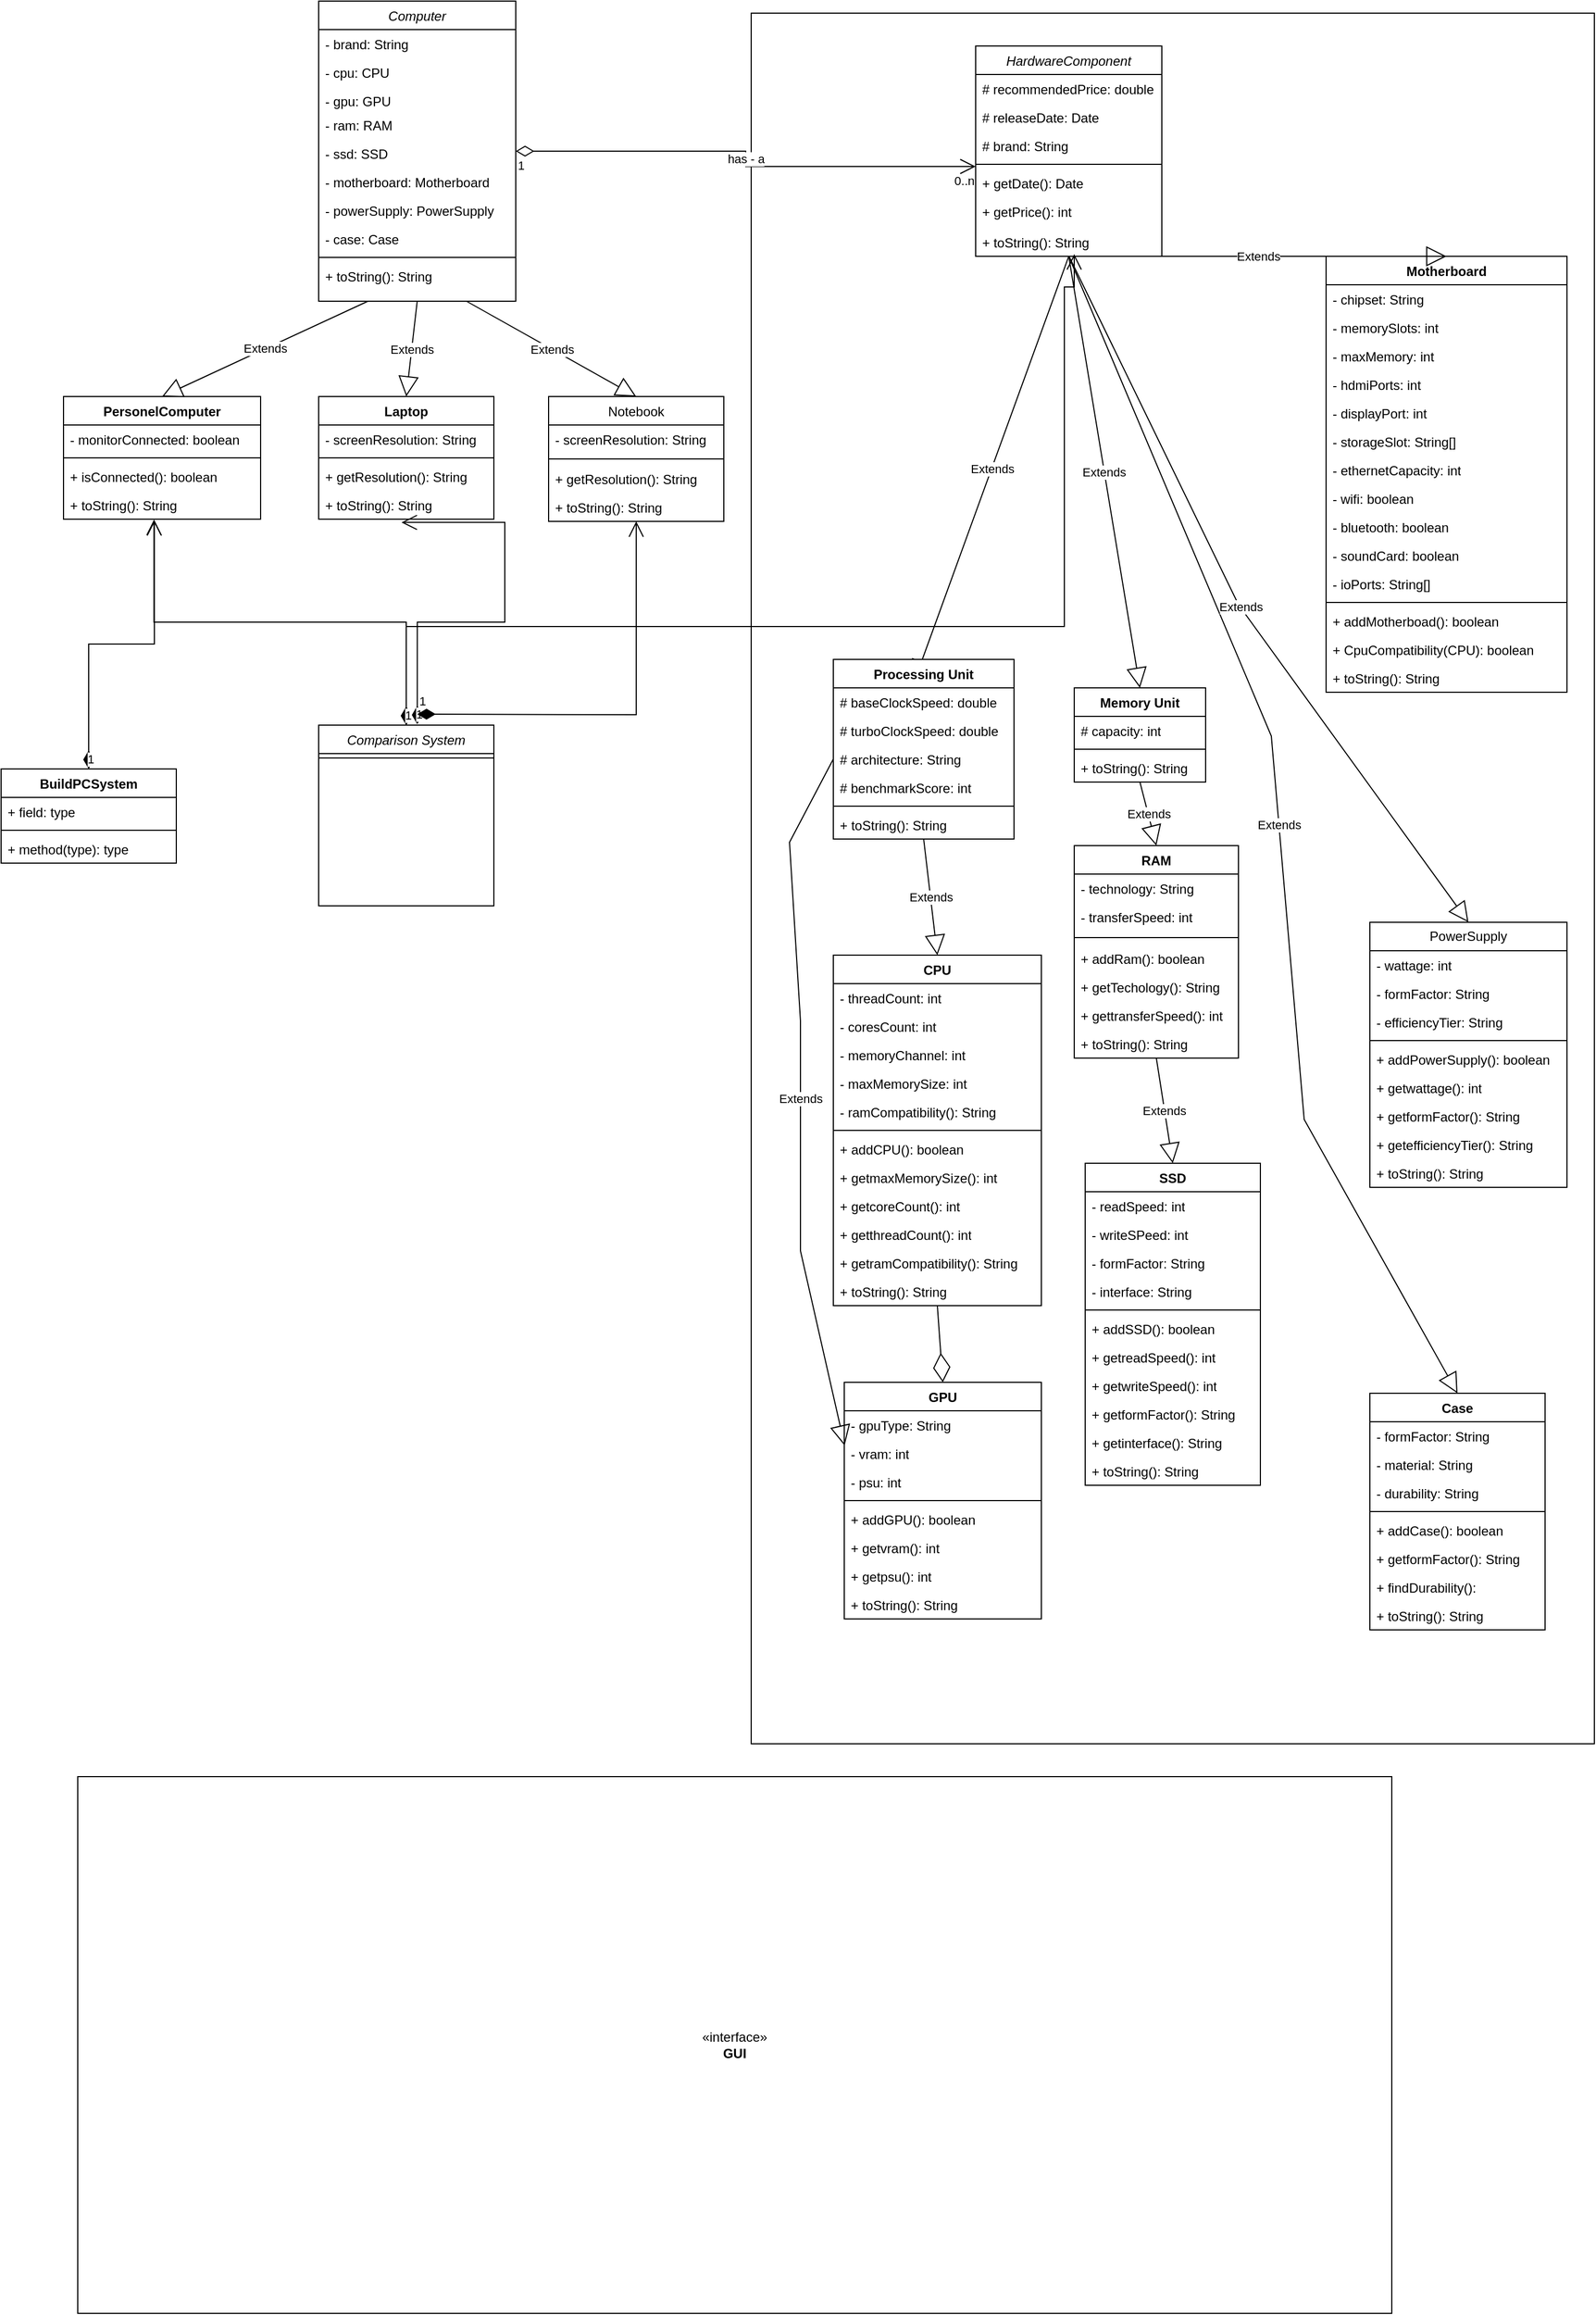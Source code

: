 <mxfile version="24.8.6">
  <diagram id="C5RBs43oDa-KdzZeNtuy" name="Page-1">
    <mxGraphModel dx="1978" dy="1810" grid="1" gridSize="10" guides="1" tooltips="1" connect="1" arrows="1" fold="1" page="1" pageScale="1" pageWidth="827" pageHeight="1169" math="0" shadow="0">
      <root>
        <mxCell id="WIyWlLk6GJQsqaUBKTNV-0" />
        <mxCell id="WIyWlLk6GJQsqaUBKTNV-1" parent="WIyWlLk6GJQsqaUBKTNV-0" />
        <mxCell id="NA9xfjSuVEiq97aC1Lvi-34" value="" style="rounded=0;whiteSpace=wrap;html=1;" parent="WIyWlLk6GJQsqaUBKTNV-1" vertex="1">
          <mxGeometry x="215" y="-310" width="770" height="1580" as="geometry" />
        </mxCell>
        <mxCell id="zkfFHV4jXpPFQw0GAbJ--0" value="Computer" style="swimlane;fontStyle=2;align=center;verticalAlign=top;childLayout=stackLayout;horizontal=1;startSize=26;horizontalStack=0;resizeParent=1;resizeLast=0;collapsible=1;marginBottom=0;rounded=0;shadow=0;strokeWidth=1;" parent="WIyWlLk6GJQsqaUBKTNV-1" vertex="1">
          <mxGeometry x="-180" y="-321" width="180" height="274" as="geometry">
            <mxRectangle x="230" y="140" width="160" height="26" as="alternateBounds" />
          </mxGeometry>
        </mxCell>
        <mxCell id="tz3rY701NaHjcxYcccZJ-26" value="- brand: String" style="text;strokeColor=none;fillColor=none;align=left;verticalAlign=top;spacingLeft=4;spacingRight=4;overflow=hidden;rotatable=0;points=[[0,0.5],[1,0.5]];portConstraint=eastwest;whiteSpace=wrap;html=1;" parent="zkfFHV4jXpPFQw0GAbJ--0" vertex="1">
          <mxGeometry y="26" width="180" height="26" as="geometry" />
        </mxCell>
        <mxCell id="CgHva4AKBFqi0CPuSw3m-4" value="- cpu: CPU&lt;div&gt;&amp;nbsp;&lt;/div&gt;" style="text;strokeColor=none;fillColor=none;align=left;verticalAlign=top;spacingLeft=4;spacingRight=4;overflow=hidden;rotatable=0;points=[[0,0.5],[1,0.5]];portConstraint=eastwest;whiteSpace=wrap;html=1;" parent="zkfFHV4jXpPFQw0GAbJ--0" vertex="1">
          <mxGeometry y="52" width="180" height="26" as="geometry" />
        </mxCell>
        <mxCell id="CgHva4AKBFqi0CPuSw3m-10" value="- gpu: GPU" style="text;strokeColor=none;fillColor=none;align=left;verticalAlign=top;spacingLeft=4;spacingRight=4;overflow=hidden;rotatable=0;points=[[0,0.5],[1,0.5]];portConstraint=eastwest;whiteSpace=wrap;html=1;" parent="zkfFHV4jXpPFQw0GAbJ--0" vertex="1">
          <mxGeometry y="78" width="180" height="22" as="geometry" />
        </mxCell>
        <mxCell id="CgHva4AKBFqi0CPuSw3m-11" value="- ram: RAM" style="text;strokeColor=none;fillColor=none;align=left;verticalAlign=top;spacingLeft=4;spacingRight=4;overflow=hidden;rotatable=0;points=[[0,0.5],[1,0.5]];portConstraint=eastwest;whiteSpace=wrap;html=1;" parent="zkfFHV4jXpPFQw0GAbJ--0" vertex="1">
          <mxGeometry y="100" width="180" height="26" as="geometry" />
        </mxCell>
        <mxCell id="CgHva4AKBFqi0CPuSw3m-12" value="- ssd: SSD" style="text;strokeColor=none;fillColor=none;align=left;verticalAlign=top;spacingLeft=4;spacingRight=4;overflow=hidden;rotatable=0;points=[[0,0.5],[1,0.5]];portConstraint=eastwest;whiteSpace=wrap;html=1;" parent="zkfFHV4jXpPFQw0GAbJ--0" vertex="1">
          <mxGeometry y="126" width="180" height="26" as="geometry" />
        </mxCell>
        <mxCell id="CgHva4AKBFqi0CPuSw3m-13" value="- motherboard: Motherboard" style="text;strokeColor=none;fillColor=none;align=left;verticalAlign=top;spacingLeft=4;spacingRight=4;overflow=hidden;rotatable=0;points=[[0,0.5],[1,0.5]];portConstraint=eastwest;whiteSpace=wrap;html=1;" parent="zkfFHV4jXpPFQw0GAbJ--0" vertex="1">
          <mxGeometry y="152" width="180" height="26" as="geometry" />
        </mxCell>
        <mxCell id="CgHva4AKBFqi0CPuSw3m-15" value="- powerSupply: PowerSupply" style="text;strokeColor=none;fillColor=none;align=left;verticalAlign=top;spacingLeft=4;spacingRight=4;overflow=hidden;rotatable=0;points=[[0,0.5],[1,0.5]];portConstraint=eastwest;whiteSpace=wrap;html=1;" parent="zkfFHV4jXpPFQw0GAbJ--0" vertex="1">
          <mxGeometry y="178" width="180" height="26" as="geometry" />
        </mxCell>
        <mxCell id="CgHva4AKBFqi0CPuSw3m-16" value="- case: Case" style="text;strokeColor=none;fillColor=none;align=left;verticalAlign=top;spacingLeft=4;spacingRight=4;overflow=hidden;rotatable=0;points=[[0,0.5],[1,0.5]];portConstraint=eastwest;whiteSpace=wrap;html=1;" parent="zkfFHV4jXpPFQw0GAbJ--0" vertex="1">
          <mxGeometry y="204" width="180" height="26" as="geometry" />
        </mxCell>
        <mxCell id="zkfFHV4jXpPFQw0GAbJ--4" value="" style="line;html=1;strokeWidth=1;align=left;verticalAlign=middle;spacingTop=-1;spacingLeft=3;spacingRight=3;rotatable=0;labelPosition=right;points=[];portConstraint=eastwest;" parent="zkfFHV4jXpPFQw0GAbJ--0" vertex="1">
          <mxGeometry y="230" width="180" height="8" as="geometry" />
        </mxCell>
        <mxCell id="CgHva4AKBFqi0CPuSw3m-17" value="+ toString(): String" style="text;strokeColor=none;fillColor=none;align=left;verticalAlign=top;spacingLeft=4;spacingRight=4;overflow=hidden;rotatable=0;points=[[0,0.5],[1,0.5]];portConstraint=eastwest;whiteSpace=wrap;html=1;" parent="zkfFHV4jXpPFQw0GAbJ--0" vertex="1">
          <mxGeometry y="238" width="180" height="26" as="geometry" />
        </mxCell>
        <mxCell id="NA9xfjSuVEiq97aC1Lvi-2" value="HardwareComponent&#xa;" style="swimlane;fontStyle=2;align=center;verticalAlign=top;childLayout=stackLayout;horizontal=1;startSize=26;horizontalStack=0;resizeParent=1;resizeLast=0;collapsible=1;marginBottom=0;rounded=0;shadow=0;strokeWidth=1;" parent="WIyWlLk6GJQsqaUBKTNV-1" vertex="1">
          <mxGeometry x="420" y="-280" width="170" height="192" as="geometry">
            <mxRectangle x="230" y="140" width="160" height="26" as="alternateBounds" />
          </mxGeometry>
        </mxCell>
        <mxCell id="tz3rY701NaHjcxYcccZJ-27" value="# recommendedPrice: double" style="text;strokeColor=none;fillColor=none;align=left;verticalAlign=top;spacingLeft=4;spacingRight=4;overflow=hidden;rotatable=0;points=[[0,0.5],[1,0.5]];portConstraint=eastwest;whiteSpace=wrap;html=1;" parent="NA9xfjSuVEiq97aC1Lvi-2" vertex="1">
          <mxGeometry y="26" width="170" height="26" as="geometry" />
        </mxCell>
        <mxCell id="tz3rY701NaHjcxYcccZJ-49" value="# releaseDate: Date" style="text;strokeColor=none;fillColor=none;align=left;verticalAlign=top;spacingLeft=4;spacingRight=4;overflow=hidden;rotatable=0;points=[[0,0.5],[1,0.5]];portConstraint=eastwest;whiteSpace=wrap;html=1;" parent="NA9xfjSuVEiq97aC1Lvi-2" vertex="1">
          <mxGeometry y="52" width="170" height="26" as="geometry" />
        </mxCell>
        <mxCell id="tz3rY701NaHjcxYcccZJ-65" value="# brand: String" style="text;strokeColor=none;fillColor=none;align=left;verticalAlign=top;spacingLeft=4;spacingRight=4;overflow=hidden;rotatable=0;points=[[0,0.5],[1,0.5]];portConstraint=eastwest;whiteSpace=wrap;html=1;" parent="NA9xfjSuVEiq97aC1Lvi-2" vertex="1">
          <mxGeometry y="78" width="170" height="26" as="geometry" />
        </mxCell>
        <mxCell id="NA9xfjSuVEiq97aC1Lvi-3" value="" style="line;html=1;strokeWidth=1;align=left;verticalAlign=middle;spacingTop=-1;spacingLeft=3;spacingRight=3;rotatable=0;labelPosition=right;points=[];portConstraint=eastwest;" parent="NA9xfjSuVEiq97aC1Lvi-2" vertex="1">
          <mxGeometry y="104" width="170" height="8" as="geometry" />
        </mxCell>
        <mxCell id="tz3rY701NaHjcxYcccZJ-28" value="+ getDate(): Date&lt;div&gt;&lt;br&gt;&lt;/div&gt;" style="text;strokeColor=none;fillColor=none;align=left;verticalAlign=top;spacingLeft=4;spacingRight=4;overflow=hidden;rotatable=0;points=[[0,0.5],[1,0.5]];portConstraint=eastwest;whiteSpace=wrap;html=1;" parent="NA9xfjSuVEiq97aC1Lvi-2" vertex="1">
          <mxGeometry y="112" width="170" height="26" as="geometry" />
        </mxCell>
        <mxCell id="tz3rY701NaHjcxYcccZJ-51" value="+ getPrice(): int" style="text;strokeColor=none;fillColor=none;align=left;verticalAlign=top;spacingLeft=4;spacingRight=4;overflow=hidden;rotatable=0;points=[[0,0.5],[1,0.5]];portConstraint=eastwest;whiteSpace=wrap;html=1;" parent="NA9xfjSuVEiq97aC1Lvi-2" vertex="1">
          <mxGeometry y="138" width="170" height="28" as="geometry" />
        </mxCell>
        <mxCell id="tz3rY701NaHjcxYcccZJ-52" value="+ toString(): String" style="text;strokeColor=none;fillColor=none;align=left;verticalAlign=top;spacingLeft=4;spacingRight=4;overflow=hidden;rotatable=0;points=[[0,0.5],[1,0.5]];portConstraint=eastwest;whiteSpace=wrap;html=1;" parent="NA9xfjSuVEiq97aC1Lvi-2" vertex="1">
          <mxGeometry y="166" width="170" height="26" as="geometry" />
        </mxCell>
        <mxCell id="NA9xfjSuVEiq97aC1Lvi-5" value="CPU" style="swimlane;fontStyle=1;align=center;verticalAlign=top;childLayout=stackLayout;horizontal=1;startSize=26;horizontalStack=0;resizeParent=1;resizeParentMax=0;resizeLast=0;collapsible=1;marginBottom=0;whiteSpace=wrap;html=1;" parent="WIyWlLk6GJQsqaUBKTNV-1" vertex="1">
          <mxGeometry x="290" y="550" width="190" height="320" as="geometry" />
        </mxCell>
        <mxCell id="tz3rY701NaHjcxYcccZJ-66" value="- threadCount: int" style="text;strokeColor=none;fillColor=none;align=left;verticalAlign=top;spacingLeft=4;spacingRight=4;overflow=hidden;rotatable=0;points=[[0,0.5],[1,0.5]];portConstraint=eastwest;whiteSpace=wrap;html=1;" parent="NA9xfjSuVEiq97aC1Lvi-5" vertex="1">
          <mxGeometry y="26" width="190" height="26" as="geometry" />
        </mxCell>
        <mxCell id="tz3rY701NaHjcxYcccZJ-63" value="- coresCount: int" style="text;strokeColor=none;fillColor=none;align=left;verticalAlign=top;spacingLeft=4;spacingRight=4;overflow=hidden;rotatable=0;points=[[0,0.5],[1,0.5]];portConstraint=eastwest;whiteSpace=wrap;html=1;" parent="NA9xfjSuVEiq97aC1Lvi-5" vertex="1">
          <mxGeometry y="52" width="190" height="26" as="geometry" />
        </mxCell>
        <mxCell id="tz3rY701NaHjcxYcccZJ-67" value="- memoryChannel: int" style="text;strokeColor=none;fillColor=none;align=left;verticalAlign=top;spacingLeft=4;spacingRight=4;overflow=hidden;rotatable=0;points=[[0,0.5],[1,0.5]];portConstraint=eastwest;whiteSpace=wrap;html=1;" parent="NA9xfjSuVEiq97aC1Lvi-5" vertex="1">
          <mxGeometry y="78" width="190" height="26" as="geometry" />
        </mxCell>
        <mxCell id="tz3rY701NaHjcxYcccZJ-68" value="- maxMemorySize: int" style="text;strokeColor=none;fillColor=none;align=left;verticalAlign=top;spacingLeft=4;spacingRight=4;overflow=hidden;rotatable=0;points=[[0,0.5],[1,0.5]];portConstraint=eastwest;whiteSpace=wrap;html=1;" parent="NA9xfjSuVEiq97aC1Lvi-5" vertex="1">
          <mxGeometry y="104" width="190" height="26" as="geometry" />
        </mxCell>
        <mxCell id="tz3rY701NaHjcxYcccZJ-78" value="- ramCompatibility(): String" style="text;strokeColor=none;fillColor=none;align=left;verticalAlign=top;spacingLeft=4;spacingRight=4;overflow=hidden;rotatable=0;points=[[0,0.5],[1,0.5]];portConstraint=eastwest;whiteSpace=wrap;html=1;" parent="NA9xfjSuVEiq97aC1Lvi-5" vertex="1">
          <mxGeometry y="130" width="190" height="26" as="geometry" />
        </mxCell>
        <mxCell id="tz3rY701NaHjcxYcccZJ-64" value="" style="line;strokeWidth=1;fillColor=none;align=left;verticalAlign=middle;spacingTop=-1;spacingLeft=3;spacingRight=3;rotatable=0;labelPosition=right;points=[];portConstraint=eastwest;strokeColor=inherit;" parent="NA9xfjSuVEiq97aC1Lvi-5" vertex="1">
          <mxGeometry y="156" width="190" height="8" as="geometry" />
        </mxCell>
        <mxCell id="tz3rY701NaHjcxYcccZJ-45" value="+ addCPU(): boolean" style="text;strokeColor=none;fillColor=none;align=left;verticalAlign=top;spacingLeft=4;spacingRight=4;overflow=hidden;rotatable=0;points=[[0,0.5],[1,0.5]];portConstraint=eastwest;whiteSpace=wrap;html=1;" parent="NA9xfjSuVEiq97aC1Lvi-5" vertex="1">
          <mxGeometry y="164" width="190" height="26" as="geometry" />
        </mxCell>
        <mxCell id="tz3rY701NaHjcxYcccZJ-69" value="+ getmaxMemorySize(): int" style="text;strokeColor=none;fillColor=none;align=left;verticalAlign=top;spacingLeft=4;spacingRight=4;overflow=hidden;rotatable=0;points=[[0,0.5],[1,0.5]];portConstraint=eastwest;whiteSpace=wrap;html=1;" parent="NA9xfjSuVEiq97aC1Lvi-5" vertex="1">
          <mxGeometry y="190" width="190" height="26" as="geometry" />
        </mxCell>
        <mxCell id="tz3rY701NaHjcxYcccZJ-70" value="+ getcoreCount(): int" style="text;strokeColor=none;fillColor=none;align=left;verticalAlign=top;spacingLeft=4;spacingRight=4;overflow=hidden;rotatable=0;points=[[0,0.5],[1,0.5]];portConstraint=eastwest;whiteSpace=wrap;html=1;" parent="NA9xfjSuVEiq97aC1Lvi-5" vertex="1">
          <mxGeometry y="216" width="190" height="26" as="geometry" />
        </mxCell>
        <mxCell id="tz3rY701NaHjcxYcccZJ-71" value="+ getthreadCount(): int" style="text;strokeColor=none;fillColor=none;align=left;verticalAlign=top;spacingLeft=4;spacingRight=4;overflow=hidden;rotatable=0;points=[[0,0.5],[1,0.5]];portConstraint=eastwest;whiteSpace=wrap;html=1;" parent="NA9xfjSuVEiq97aC1Lvi-5" vertex="1">
          <mxGeometry y="242" width="190" height="26" as="geometry" />
        </mxCell>
        <mxCell id="tz3rY701NaHjcxYcccZJ-79" value="+ getramCompatibility(): String" style="text;strokeColor=none;fillColor=none;align=left;verticalAlign=top;spacingLeft=4;spacingRight=4;overflow=hidden;rotatable=0;points=[[0,0.5],[1,0.5]];portConstraint=eastwest;whiteSpace=wrap;html=1;" parent="NA9xfjSuVEiq97aC1Lvi-5" vertex="1">
          <mxGeometry y="268" width="190" height="26" as="geometry" />
        </mxCell>
        <mxCell id="tz3rY701NaHjcxYcccZJ-72" value="+ toString(): String" style="text;strokeColor=none;fillColor=none;align=left;verticalAlign=top;spacingLeft=4;spacingRight=4;overflow=hidden;rotatable=0;points=[[0,0.5],[1,0.5]];portConstraint=eastwest;whiteSpace=wrap;html=1;" parent="NA9xfjSuVEiq97aC1Lvi-5" vertex="1">
          <mxGeometry y="294" width="190" height="26" as="geometry" />
        </mxCell>
        <mxCell id="NA9xfjSuVEiq97aC1Lvi-9" value="GPU" style="swimlane;fontStyle=1;align=center;verticalAlign=top;childLayout=stackLayout;horizontal=1;startSize=26;horizontalStack=0;resizeParent=1;resizeParentMax=0;resizeLast=0;collapsible=1;marginBottom=0;whiteSpace=wrap;html=1;" parent="WIyWlLk6GJQsqaUBKTNV-1" vertex="1">
          <mxGeometry x="300" y="940" width="180" height="216" as="geometry" />
        </mxCell>
        <mxCell id="tz3rY701NaHjcxYcccZJ-44" value="- gpuType: String" style="text;strokeColor=none;fillColor=none;align=left;verticalAlign=top;spacingLeft=4;spacingRight=4;overflow=hidden;rotatable=0;points=[[0,0.5],[1,0.5]];portConstraint=eastwest;whiteSpace=wrap;html=1;" parent="NA9xfjSuVEiq97aC1Lvi-9" vertex="1">
          <mxGeometry y="26" width="180" height="26" as="geometry" />
        </mxCell>
        <mxCell id="tz3rY701NaHjcxYcccZJ-73" value="- vram: int" style="text;strokeColor=none;fillColor=none;align=left;verticalAlign=top;spacingLeft=4;spacingRight=4;overflow=hidden;rotatable=0;points=[[0,0.5],[1,0.5]];portConstraint=eastwest;whiteSpace=wrap;html=1;" parent="NA9xfjSuVEiq97aC1Lvi-9" vertex="1">
          <mxGeometry y="52" width="180" height="26" as="geometry" />
        </mxCell>
        <mxCell id="tz3rY701NaHjcxYcccZJ-74" value="- psu: int" style="text;strokeColor=none;fillColor=none;align=left;verticalAlign=top;spacingLeft=4;spacingRight=4;overflow=hidden;rotatable=0;points=[[0,0.5],[1,0.5]];portConstraint=eastwest;whiteSpace=wrap;html=1;" parent="NA9xfjSuVEiq97aC1Lvi-9" vertex="1">
          <mxGeometry y="78" width="180" height="26" as="geometry" />
        </mxCell>
        <mxCell id="tz3rY701NaHjcxYcccZJ-62" value="" style="line;strokeWidth=1;fillColor=none;align=left;verticalAlign=middle;spacingTop=-1;spacingLeft=3;spacingRight=3;rotatable=0;labelPosition=right;points=[];portConstraint=eastwest;strokeColor=inherit;" parent="NA9xfjSuVEiq97aC1Lvi-9" vertex="1">
          <mxGeometry y="104" width="180" height="8" as="geometry" />
        </mxCell>
        <mxCell id="tz3rY701NaHjcxYcccZJ-61" value="+ addGPU(): boolean" style="text;strokeColor=none;fillColor=none;align=left;verticalAlign=top;spacingLeft=4;spacingRight=4;overflow=hidden;rotatable=0;points=[[0,0.5],[1,0.5]];portConstraint=eastwest;whiteSpace=wrap;html=1;" parent="NA9xfjSuVEiq97aC1Lvi-9" vertex="1">
          <mxGeometry y="112" width="180" height="26" as="geometry" />
        </mxCell>
        <mxCell id="tz3rY701NaHjcxYcccZJ-75" value="+ getvram(): int" style="text;strokeColor=none;fillColor=none;align=left;verticalAlign=top;spacingLeft=4;spacingRight=4;overflow=hidden;rotatable=0;points=[[0,0.5],[1,0.5]];portConstraint=eastwest;whiteSpace=wrap;html=1;" parent="NA9xfjSuVEiq97aC1Lvi-9" vertex="1">
          <mxGeometry y="138" width="180" height="26" as="geometry" />
        </mxCell>
        <mxCell id="tz3rY701NaHjcxYcccZJ-76" value="+ getpsu(): int" style="text;strokeColor=none;fillColor=none;align=left;verticalAlign=top;spacingLeft=4;spacingRight=4;overflow=hidden;rotatable=0;points=[[0,0.5],[1,0.5]];portConstraint=eastwest;whiteSpace=wrap;html=1;" parent="NA9xfjSuVEiq97aC1Lvi-9" vertex="1">
          <mxGeometry y="164" width="180" height="26" as="geometry" />
        </mxCell>
        <mxCell id="tz3rY701NaHjcxYcccZJ-77" value="+ toString(): String" style="text;strokeColor=none;fillColor=none;align=left;verticalAlign=top;spacingLeft=4;spacingRight=4;overflow=hidden;rotatable=0;points=[[0,0.5],[1,0.5]];portConstraint=eastwest;whiteSpace=wrap;html=1;" parent="NA9xfjSuVEiq97aC1Lvi-9" vertex="1">
          <mxGeometry y="190" width="180" height="26" as="geometry" />
        </mxCell>
        <mxCell id="NA9xfjSuVEiq97aC1Lvi-10" value="RAM" style="swimlane;fontStyle=1;align=center;verticalAlign=top;childLayout=stackLayout;horizontal=1;startSize=26;horizontalStack=0;resizeParent=1;resizeParentMax=0;resizeLast=0;collapsible=1;marginBottom=0;whiteSpace=wrap;html=1;" parent="WIyWlLk6GJQsqaUBKTNV-1" vertex="1">
          <mxGeometry x="510" y="450" width="150" height="194" as="geometry" />
        </mxCell>
        <mxCell id="tz3rY701NaHjcxYcccZJ-93" value="- technology: String" style="text;strokeColor=none;fillColor=none;align=left;verticalAlign=top;spacingLeft=4;spacingRight=4;overflow=hidden;rotatable=0;points=[[0,0.5],[1,0.5]];portConstraint=eastwest;whiteSpace=wrap;html=1;" parent="NA9xfjSuVEiq97aC1Lvi-10" vertex="1">
          <mxGeometry y="26" width="150" height="26" as="geometry" />
        </mxCell>
        <mxCell id="tz3rY701NaHjcxYcccZJ-96" value="- transferSpeed: int" style="text;strokeColor=none;fillColor=none;align=left;verticalAlign=top;spacingLeft=4;spacingRight=4;overflow=hidden;rotatable=0;points=[[0,0.5],[1,0.5]];portConstraint=eastwest;whiteSpace=wrap;html=1;" parent="NA9xfjSuVEiq97aC1Lvi-10" vertex="1">
          <mxGeometry y="52" width="150" height="26" as="geometry" />
        </mxCell>
        <mxCell id="tz3rY701NaHjcxYcccZJ-94" value="" style="line;strokeWidth=1;fillColor=none;align=left;verticalAlign=middle;spacingTop=-1;spacingLeft=3;spacingRight=3;rotatable=0;labelPosition=right;points=[];portConstraint=eastwest;strokeColor=inherit;" parent="NA9xfjSuVEiq97aC1Lvi-10" vertex="1">
          <mxGeometry y="78" width="150" height="12" as="geometry" />
        </mxCell>
        <mxCell id="tz3rY701NaHjcxYcccZJ-95" value="+ addRam(): boolean" style="text;strokeColor=none;fillColor=none;align=left;verticalAlign=top;spacingLeft=4;spacingRight=4;overflow=hidden;rotatable=0;points=[[0,0.5],[1,0.5]];portConstraint=eastwest;whiteSpace=wrap;html=1;" parent="NA9xfjSuVEiq97aC1Lvi-10" vertex="1">
          <mxGeometry y="90" width="150" height="26" as="geometry" />
        </mxCell>
        <mxCell id="tz3rY701NaHjcxYcccZJ-97" value="+ getTechology(): String" style="text;strokeColor=none;fillColor=none;align=left;verticalAlign=top;spacingLeft=4;spacingRight=4;overflow=hidden;rotatable=0;points=[[0,0.5],[1,0.5]];portConstraint=eastwest;whiteSpace=wrap;html=1;" parent="NA9xfjSuVEiq97aC1Lvi-10" vertex="1">
          <mxGeometry y="116" width="150" height="26" as="geometry" />
        </mxCell>
        <mxCell id="tz3rY701NaHjcxYcccZJ-98" value="+ gettransferSpeed(): int" style="text;strokeColor=none;fillColor=none;align=left;verticalAlign=top;spacingLeft=4;spacingRight=4;overflow=hidden;rotatable=0;points=[[0,0.5],[1,0.5]];portConstraint=eastwest;whiteSpace=wrap;html=1;" parent="NA9xfjSuVEiq97aC1Lvi-10" vertex="1">
          <mxGeometry y="142" width="150" height="26" as="geometry" />
        </mxCell>
        <mxCell id="tz3rY701NaHjcxYcccZJ-99" value="+ toString(): String" style="text;strokeColor=none;fillColor=none;align=left;verticalAlign=top;spacingLeft=4;spacingRight=4;overflow=hidden;rotatable=0;points=[[0,0.5],[1,0.5]];portConstraint=eastwest;whiteSpace=wrap;html=1;" parent="NA9xfjSuVEiq97aC1Lvi-10" vertex="1">
          <mxGeometry y="168" width="150" height="26" as="geometry" />
        </mxCell>
        <mxCell id="NA9xfjSuVEiq97aC1Lvi-11" value="&lt;div&gt;SSD&lt;/div&gt;" style="swimlane;fontStyle=1;align=center;verticalAlign=top;childLayout=stackLayout;horizontal=1;startSize=26;horizontalStack=0;resizeParent=1;resizeParentMax=0;resizeLast=0;collapsible=1;marginBottom=0;whiteSpace=wrap;html=1;" parent="WIyWlLk6GJQsqaUBKTNV-1" vertex="1">
          <mxGeometry x="520" y="740" width="160" height="294" as="geometry" />
        </mxCell>
        <mxCell id="tz3rY701NaHjcxYcccZJ-100" value="- readSpeed: int" style="text;strokeColor=none;fillColor=none;align=left;verticalAlign=top;spacingLeft=4;spacingRight=4;overflow=hidden;rotatable=0;points=[[0,0.5],[1,0.5]];portConstraint=eastwest;whiteSpace=wrap;html=1;" parent="NA9xfjSuVEiq97aC1Lvi-11" vertex="1">
          <mxGeometry y="26" width="160" height="26" as="geometry" />
        </mxCell>
        <mxCell id="tz3rY701NaHjcxYcccZJ-101" value="- writeSPeed: int" style="text;strokeColor=none;fillColor=none;align=left;verticalAlign=top;spacingLeft=4;spacingRight=4;overflow=hidden;rotatable=0;points=[[0,0.5],[1,0.5]];portConstraint=eastwest;whiteSpace=wrap;html=1;" parent="NA9xfjSuVEiq97aC1Lvi-11" vertex="1">
          <mxGeometry y="52" width="160" height="26" as="geometry" />
        </mxCell>
        <mxCell id="tz3rY701NaHjcxYcccZJ-102" value="- formFactor: String" style="text;strokeColor=none;fillColor=none;align=left;verticalAlign=top;spacingLeft=4;spacingRight=4;overflow=hidden;rotatable=0;points=[[0,0.5],[1,0.5]];portConstraint=eastwest;whiteSpace=wrap;html=1;" parent="NA9xfjSuVEiq97aC1Lvi-11" vertex="1">
          <mxGeometry y="78" width="160" height="26" as="geometry" />
        </mxCell>
        <mxCell id="tz3rY701NaHjcxYcccZJ-103" value="- interface: String" style="text;strokeColor=none;fillColor=none;align=left;verticalAlign=top;spacingLeft=4;spacingRight=4;overflow=hidden;rotatable=0;points=[[0,0.5],[1,0.5]];portConstraint=eastwest;whiteSpace=wrap;html=1;" parent="NA9xfjSuVEiq97aC1Lvi-11" vertex="1">
          <mxGeometry y="104" width="160" height="26" as="geometry" />
        </mxCell>
        <mxCell id="tz3rY701NaHjcxYcccZJ-104" value="" style="line;strokeWidth=1;fillColor=none;align=left;verticalAlign=middle;spacingTop=-1;spacingLeft=3;spacingRight=3;rotatable=0;labelPosition=right;points=[];portConstraint=eastwest;strokeColor=inherit;" parent="NA9xfjSuVEiq97aC1Lvi-11" vertex="1">
          <mxGeometry y="130" width="160" height="8" as="geometry" />
        </mxCell>
        <mxCell id="tz3rY701NaHjcxYcccZJ-105" value="+ addSSD(): boolean" style="text;strokeColor=none;fillColor=none;align=left;verticalAlign=top;spacingLeft=4;spacingRight=4;overflow=hidden;rotatable=0;points=[[0,0.5],[1,0.5]];portConstraint=eastwest;whiteSpace=wrap;html=1;" parent="NA9xfjSuVEiq97aC1Lvi-11" vertex="1">
          <mxGeometry y="138" width="160" height="26" as="geometry" />
        </mxCell>
        <mxCell id="tz3rY701NaHjcxYcccZJ-106" value="+ getreadSpeed(): int" style="text;strokeColor=none;fillColor=none;align=left;verticalAlign=top;spacingLeft=4;spacingRight=4;overflow=hidden;rotatable=0;points=[[0,0.5],[1,0.5]];portConstraint=eastwest;whiteSpace=wrap;html=1;" parent="NA9xfjSuVEiq97aC1Lvi-11" vertex="1">
          <mxGeometry y="164" width="160" height="26" as="geometry" />
        </mxCell>
        <mxCell id="tz3rY701NaHjcxYcccZJ-107" value="+ getwriteSpeed(): int" style="text;strokeColor=none;fillColor=none;align=left;verticalAlign=top;spacingLeft=4;spacingRight=4;overflow=hidden;rotatable=0;points=[[0,0.5],[1,0.5]];portConstraint=eastwest;whiteSpace=wrap;html=1;" parent="NA9xfjSuVEiq97aC1Lvi-11" vertex="1">
          <mxGeometry y="190" width="160" height="26" as="geometry" />
        </mxCell>
        <mxCell id="tz3rY701NaHjcxYcccZJ-108" value="+ getformFactor(): String" style="text;strokeColor=none;fillColor=none;align=left;verticalAlign=top;spacingLeft=4;spacingRight=4;overflow=hidden;rotatable=0;points=[[0,0.5],[1,0.5]];portConstraint=eastwest;whiteSpace=wrap;html=1;" parent="NA9xfjSuVEiq97aC1Lvi-11" vertex="1">
          <mxGeometry y="216" width="160" height="26" as="geometry" />
        </mxCell>
        <mxCell id="tz3rY701NaHjcxYcccZJ-109" value="+ getinterface(): String" style="text;strokeColor=none;fillColor=none;align=left;verticalAlign=top;spacingLeft=4;spacingRight=4;overflow=hidden;rotatable=0;points=[[0,0.5],[1,0.5]];portConstraint=eastwest;whiteSpace=wrap;html=1;" parent="NA9xfjSuVEiq97aC1Lvi-11" vertex="1">
          <mxGeometry y="242" width="160" height="26" as="geometry" />
        </mxCell>
        <mxCell id="tz3rY701NaHjcxYcccZJ-110" value="+ toString(): String" style="text;strokeColor=none;fillColor=none;align=left;verticalAlign=top;spacingLeft=4;spacingRight=4;overflow=hidden;rotatable=0;points=[[0,0.5],[1,0.5]];portConstraint=eastwest;whiteSpace=wrap;html=1;" parent="NA9xfjSuVEiq97aC1Lvi-11" vertex="1">
          <mxGeometry y="268" width="160" height="26" as="geometry" />
        </mxCell>
        <mxCell id="NA9xfjSuVEiq97aC1Lvi-15" value="Memory Unit" style="swimlane;fontStyle=1;align=center;verticalAlign=top;childLayout=stackLayout;horizontal=1;startSize=26;horizontalStack=0;resizeParent=1;resizeParentMax=0;resizeLast=0;collapsible=1;marginBottom=0;whiteSpace=wrap;html=1;" parent="WIyWlLk6GJQsqaUBKTNV-1" vertex="1">
          <mxGeometry x="510" y="306" width="120" height="86" as="geometry" />
        </mxCell>
        <mxCell id="tz3rY701NaHjcxYcccZJ-80" value="# capacity: int" style="text;strokeColor=none;fillColor=none;align=left;verticalAlign=top;spacingLeft=4;spacingRight=4;overflow=hidden;rotatable=0;points=[[0,0.5],[1,0.5]];portConstraint=eastwest;whiteSpace=wrap;html=1;" parent="NA9xfjSuVEiq97aC1Lvi-15" vertex="1">
          <mxGeometry y="26" width="120" height="26" as="geometry" />
        </mxCell>
        <mxCell id="tz3rY701NaHjcxYcccZJ-91" value="" style="line;strokeWidth=1;fillColor=none;align=left;verticalAlign=middle;spacingTop=-1;spacingLeft=3;spacingRight=3;rotatable=0;labelPosition=right;points=[];portConstraint=eastwest;strokeColor=inherit;" parent="NA9xfjSuVEiq97aC1Lvi-15" vertex="1">
          <mxGeometry y="52" width="120" height="8" as="geometry" />
        </mxCell>
        <mxCell id="tz3rY701NaHjcxYcccZJ-92" value="+ toString(): String" style="text;strokeColor=none;fillColor=none;align=left;verticalAlign=top;spacingLeft=4;spacingRight=4;overflow=hidden;rotatable=0;points=[[0,0.5],[1,0.5]];portConstraint=eastwest;whiteSpace=wrap;html=1;" parent="NA9xfjSuVEiq97aC1Lvi-15" vertex="1">
          <mxGeometry y="60" width="120" height="26" as="geometry" />
        </mxCell>
        <mxCell id="NA9xfjSuVEiq97aC1Lvi-16" value="Motherboard" style="swimlane;fontStyle=1;align=center;verticalAlign=top;childLayout=stackLayout;horizontal=1;startSize=26;horizontalStack=0;resizeParent=1;resizeParentMax=0;resizeLast=0;collapsible=1;marginBottom=0;whiteSpace=wrap;html=1;" parent="WIyWlLk6GJQsqaUBKTNV-1" vertex="1">
          <mxGeometry x="740" y="-88" width="220" height="398" as="geometry" />
        </mxCell>
        <mxCell id="tz3rY701NaHjcxYcccZJ-122" value="- chipset: String" style="text;strokeColor=none;fillColor=none;align=left;verticalAlign=top;spacingLeft=4;spacingRight=4;overflow=hidden;rotatable=0;points=[[0,0.5],[1,0.5]];portConstraint=eastwest;whiteSpace=wrap;html=1;" parent="NA9xfjSuVEiq97aC1Lvi-16" vertex="1">
          <mxGeometry y="26" width="220" height="26" as="geometry" />
        </mxCell>
        <mxCell id="tz3rY701NaHjcxYcccZJ-123" value="- memorySlots: int" style="text;strokeColor=none;fillColor=none;align=left;verticalAlign=top;spacingLeft=4;spacingRight=4;overflow=hidden;rotatable=0;points=[[0,0.5],[1,0.5]];portConstraint=eastwest;whiteSpace=wrap;html=1;" parent="NA9xfjSuVEiq97aC1Lvi-16" vertex="1">
          <mxGeometry y="52" width="220" height="26" as="geometry" />
        </mxCell>
        <mxCell id="tz3rY701NaHjcxYcccZJ-129" value="- maxMemory: int" style="text;strokeColor=none;fillColor=none;align=left;verticalAlign=top;spacingLeft=4;spacingRight=4;overflow=hidden;rotatable=0;points=[[0,0.5],[1,0.5]];portConstraint=eastwest;whiteSpace=wrap;html=1;" parent="NA9xfjSuVEiq97aC1Lvi-16" vertex="1">
          <mxGeometry y="78" width="220" height="26" as="geometry" />
        </mxCell>
        <mxCell id="tz3rY701NaHjcxYcccZJ-130" value="- hdmiPorts: int" style="text;strokeColor=none;fillColor=none;align=left;verticalAlign=top;spacingLeft=4;spacingRight=4;overflow=hidden;rotatable=0;points=[[0,0.5],[1,0.5]];portConstraint=eastwest;whiteSpace=wrap;html=1;" parent="NA9xfjSuVEiq97aC1Lvi-16" vertex="1">
          <mxGeometry y="104" width="220" height="26" as="geometry" />
        </mxCell>
        <mxCell id="tz3rY701NaHjcxYcccZJ-131" value="- displayPort: int" style="text;strokeColor=none;fillColor=none;align=left;verticalAlign=top;spacingLeft=4;spacingRight=4;overflow=hidden;rotatable=0;points=[[0,0.5],[1,0.5]];portConstraint=eastwest;whiteSpace=wrap;html=1;" parent="NA9xfjSuVEiq97aC1Lvi-16" vertex="1">
          <mxGeometry y="130" width="220" height="26" as="geometry" />
        </mxCell>
        <mxCell id="tz3rY701NaHjcxYcccZJ-132" value="- storageSlot: String[]" style="text;strokeColor=none;fillColor=none;align=left;verticalAlign=top;spacingLeft=4;spacingRight=4;overflow=hidden;rotatable=0;points=[[0,0.5],[1,0.5]];portConstraint=eastwest;whiteSpace=wrap;html=1;" parent="NA9xfjSuVEiq97aC1Lvi-16" vertex="1">
          <mxGeometry y="156" width="220" height="26" as="geometry" />
        </mxCell>
        <mxCell id="tz3rY701NaHjcxYcccZJ-134" value="- ethernetCapacity: int" style="text;strokeColor=none;fillColor=none;align=left;verticalAlign=top;spacingLeft=4;spacingRight=4;overflow=hidden;rotatable=0;points=[[0,0.5],[1,0.5]];portConstraint=eastwest;whiteSpace=wrap;html=1;" parent="NA9xfjSuVEiq97aC1Lvi-16" vertex="1">
          <mxGeometry y="182" width="220" height="26" as="geometry" />
        </mxCell>
        <mxCell id="tz3rY701NaHjcxYcccZJ-133" value="- wifi: boolean" style="text;strokeColor=none;fillColor=none;align=left;verticalAlign=top;spacingLeft=4;spacingRight=4;overflow=hidden;rotatable=0;points=[[0,0.5],[1,0.5]];portConstraint=eastwest;whiteSpace=wrap;html=1;" parent="NA9xfjSuVEiq97aC1Lvi-16" vertex="1">
          <mxGeometry y="208" width="220" height="26" as="geometry" />
        </mxCell>
        <mxCell id="tz3rY701NaHjcxYcccZJ-135" value="- bluetooth: boolean" style="text;strokeColor=none;fillColor=none;align=left;verticalAlign=top;spacingLeft=4;spacingRight=4;overflow=hidden;rotatable=0;points=[[0,0.5],[1,0.5]];portConstraint=eastwest;whiteSpace=wrap;html=1;" parent="NA9xfjSuVEiq97aC1Lvi-16" vertex="1">
          <mxGeometry y="234" width="220" height="26" as="geometry" />
        </mxCell>
        <mxCell id="tz3rY701NaHjcxYcccZJ-140" value="- soundCard: boolean" style="text;strokeColor=none;fillColor=none;align=left;verticalAlign=top;spacingLeft=4;spacingRight=4;overflow=hidden;rotatable=0;points=[[0,0.5],[1,0.5]];portConstraint=eastwest;whiteSpace=wrap;html=1;" parent="NA9xfjSuVEiq97aC1Lvi-16" vertex="1">
          <mxGeometry y="260" width="220" height="26" as="geometry" />
        </mxCell>
        <mxCell id="tz3rY701NaHjcxYcccZJ-136" value="- ioPorts: String[]" style="text;strokeColor=none;fillColor=none;align=left;verticalAlign=top;spacingLeft=4;spacingRight=4;overflow=hidden;rotatable=0;points=[[0,0.5],[1,0.5]];portConstraint=eastwest;whiteSpace=wrap;html=1;" parent="NA9xfjSuVEiq97aC1Lvi-16" vertex="1">
          <mxGeometry y="286" width="220" height="26" as="geometry" />
        </mxCell>
        <mxCell id="tz3rY701NaHjcxYcccZJ-137" value="" style="line;strokeWidth=1;fillColor=none;align=left;verticalAlign=middle;spacingTop=-1;spacingLeft=3;spacingRight=3;rotatable=0;labelPosition=right;points=[];portConstraint=eastwest;strokeColor=inherit;" parent="NA9xfjSuVEiq97aC1Lvi-16" vertex="1">
          <mxGeometry y="312" width="220" height="8" as="geometry" />
        </mxCell>
        <mxCell id="tz3rY701NaHjcxYcccZJ-138" value="+ addMotherboad(): boolean" style="text;strokeColor=none;fillColor=none;align=left;verticalAlign=top;spacingLeft=4;spacingRight=4;overflow=hidden;rotatable=0;points=[[0,0.5],[1,0.5]];portConstraint=eastwest;whiteSpace=wrap;html=1;" parent="NA9xfjSuVEiq97aC1Lvi-16" vertex="1">
          <mxGeometry y="320" width="220" height="26" as="geometry" />
        </mxCell>
        <mxCell id="tz3rY701NaHjcxYcccZJ-139" value="+ CpuCompatibility(CPU): boolean" style="text;strokeColor=none;fillColor=none;align=left;verticalAlign=top;spacingLeft=4;spacingRight=4;overflow=hidden;rotatable=0;points=[[0,0.5],[1,0.5]];portConstraint=eastwest;whiteSpace=wrap;html=1;" parent="NA9xfjSuVEiq97aC1Lvi-16" vertex="1">
          <mxGeometry y="346" width="220" height="26" as="geometry" />
        </mxCell>
        <mxCell id="tz3rY701NaHjcxYcccZJ-141" value="+ toString(): String" style="text;strokeColor=none;fillColor=none;align=left;verticalAlign=top;spacingLeft=4;spacingRight=4;overflow=hidden;rotatable=0;points=[[0,0.5],[1,0.5]];portConstraint=eastwest;whiteSpace=wrap;html=1;" parent="NA9xfjSuVEiq97aC1Lvi-16" vertex="1">
          <mxGeometry y="372" width="220" height="26" as="geometry" />
        </mxCell>
        <mxCell id="NA9xfjSuVEiq97aC1Lvi-19" value="has - a" style="endArrow=open;html=1;endSize=12;startArrow=diamondThin;startSize=14;startFill=0;edgeStyle=orthogonalEdgeStyle;rounded=0;exitX=1;exitY=0.5;exitDx=0;exitDy=0;entryX=0;entryY=-0.077;entryDx=0;entryDy=0;entryPerimeter=0;" parent="WIyWlLk6GJQsqaUBKTNV-1" source="zkfFHV4jXpPFQw0GAbJ--0" target="tz3rY701NaHjcxYcccZJ-28" edge="1">
          <mxGeometry relative="1" as="geometry">
            <mxPoint x="200" y="120" as="sourcePoint" />
            <mxPoint x="430" y="120" as="targetPoint" />
            <mxPoint as="offset" />
          </mxGeometry>
        </mxCell>
        <mxCell id="NA9xfjSuVEiq97aC1Lvi-20" value="1" style="edgeLabel;resizable=0;html=1;align=left;verticalAlign=top;" parent="NA9xfjSuVEiq97aC1Lvi-19" connectable="0" vertex="1">
          <mxGeometry x="-1" relative="1" as="geometry" />
        </mxCell>
        <mxCell id="NA9xfjSuVEiq97aC1Lvi-21" value="0..n" style="edgeLabel;resizable=0;html=1;align=right;verticalAlign=top;" parent="NA9xfjSuVEiq97aC1Lvi-19" connectable="0" vertex="1">
          <mxGeometry x="1" relative="1" as="geometry" />
        </mxCell>
        <mxCell id="NA9xfjSuVEiq97aC1Lvi-49" value="Notebook" style="swimlane;fontStyle=0;align=center;verticalAlign=top;childLayout=stackLayout;horizontal=1;startSize=26;horizontalStack=0;resizeParent=1;resizeLast=0;collapsible=1;marginBottom=0;rounded=0;shadow=0;strokeWidth=1;" parent="WIyWlLk6GJQsqaUBKTNV-1" vertex="1">
          <mxGeometry x="30" y="40" width="160" height="114" as="geometry">
            <mxRectangle x="230" y="140" width="160" height="26" as="alternateBounds" />
          </mxGeometry>
        </mxCell>
        <mxCell id="CgHva4AKBFqi0CPuSw3m-2" value="- screenResolution: String" style="text;strokeColor=none;fillColor=none;align=left;verticalAlign=top;spacingLeft=4;spacingRight=4;overflow=hidden;rotatable=0;points=[[0,0.5],[1,0.5]];portConstraint=eastwest;whiteSpace=wrap;html=1;" parent="NA9xfjSuVEiq97aC1Lvi-49" vertex="1">
          <mxGeometry y="26" width="160" height="26" as="geometry" />
        </mxCell>
        <mxCell id="NA9xfjSuVEiq97aC1Lvi-50" value="" style="line;html=1;strokeWidth=1;align=left;verticalAlign=middle;spacingTop=-1;spacingLeft=3;spacingRight=3;rotatable=0;labelPosition=right;points=[];portConstraint=eastwest;" parent="NA9xfjSuVEiq97aC1Lvi-49" vertex="1">
          <mxGeometry y="52" width="160" height="10" as="geometry" />
        </mxCell>
        <mxCell id="CgHva4AKBFqi0CPuSw3m-9" value="+ getResolution(): String" style="text;strokeColor=none;fillColor=none;align=left;verticalAlign=top;spacingLeft=4;spacingRight=4;overflow=hidden;rotatable=0;points=[[0,0.5],[1,0.5]];portConstraint=eastwest;whiteSpace=wrap;html=1;" parent="NA9xfjSuVEiq97aC1Lvi-49" vertex="1">
          <mxGeometry y="62" width="160" height="26" as="geometry" />
        </mxCell>
        <mxCell id="tz3rY701NaHjcxYcccZJ-19" value="+ toString(): String" style="text;strokeColor=none;fillColor=none;align=left;verticalAlign=top;spacingLeft=4;spacingRight=4;overflow=hidden;rotatable=0;points=[[0,0.5],[1,0.5]];portConstraint=eastwest;whiteSpace=wrap;html=1;" parent="NA9xfjSuVEiq97aC1Lvi-49" vertex="1">
          <mxGeometry y="88" width="160" height="26" as="geometry" />
        </mxCell>
        <mxCell id="NA9xfjSuVEiq97aC1Lvi-57" value="Comparison System" style="swimlane;fontStyle=2;align=center;verticalAlign=top;childLayout=stackLayout;horizontal=1;startSize=26;horizontalStack=0;resizeParent=1;resizeLast=0;collapsible=1;marginBottom=0;rounded=0;shadow=0;strokeWidth=1;" parent="WIyWlLk6GJQsqaUBKTNV-1" vertex="1">
          <mxGeometry x="-180" y="340" width="160" height="165" as="geometry">
            <mxRectangle x="230" y="140" width="160" height="26" as="alternateBounds" />
          </mxGeometry>
        </mxCell>
        <mxCell id="NA9xfjSuVEiq97aC1Lvi-58" value="" style="line;html=1;strokeWidth=1;align=left;verticalAlign=middle;spacingTop=-1;spacingLeft=3;spacingRight=3;rotatable=0;labelPosition=right;points=[];portConstraint=eastwest;" parent="NA9xfjSuVEiq97aC1Lvi-57" vertex="1">
          <mxGeometry y="26" width="160" height="8" as="geometry" />
        </mxCell>
        <mxCell id="tz3rY701NaHjcxYcccZJ-5" value="Laptop" style="swimlane;fontStyle=1;align=center;verticalAlign=top;childLayout=stackLayout;horizontal=1;startSize=26;horizontalStack=0;resizeParent=1;resizeParentMax=0;resizeLast=0;collapsible=1;marginBottom=0;whiteSpace=wrap;html=1;" parent="WIyWlLk6GJQsqaUBKTNV-1" vertex="1">
          <mxGeometry x="-180" y="40" width="160" height="112" as="geometry" />
        </mxCell>
        <mxCell id="CgHva4AKBFqi0CPuSw3m-1" value="- screenResolution: String" style="text;strokeColor=none;fillColor=none;align=left;verticalAlign=top;spacingLeft=4;spacingRight=4;overflow=hidden;rotatable=0;points=[[0,0.5],[1,0.5]];portConstraint=eastwest;whiteSpace=wrap;html=1;" parent="tz3rY701NaHjcxYcccZJ-5" vertex="1">
          <mxGeometry y="26" width="160" height="26" as="geometry" />
        </mxCell>
        <mxCell id="tz3rY701NaHjcxYcccZJ-7" value="" style="line;strokeWidth=1;fillColor=none;align=left;verticalAlign=middle;spacingTop=-1;spacingLeft=3;spacingRight=3;rotatable=0;labelPosition=right;points=[];portConstraint=eastwest;strokeColor=inherit;" parent="tz3rY701NaHjcxYcccZJ-5" vertex="1">
          <mxGeometry y="52" width="160" height="8" as="geometry" />
        </mxCell>
        <mxCell id="CgHva4AKBFqi0CPuSw3m-7" value="+ getResolution(): String" style="text;strokeColor=none;fillColor=none;align=left;verticalAlign=top;spacingLeft=4;spacingRight=4;overflow=hidden;rotatable=0;points=[[0,0.5],[1,0.5]];portConstraint=eastwest;whiteSpace=wrap;html=1;" parent="tz3rY701NaHjcxYcccZJ-5" vertex="1">
          <mxGeometry y="60" width="160" height="26" as="geometry" />
        </mxCell>
        <mxCell id="tz3rY701NaHjcxYcccZJ-8" value="+ toString(): String" style="text;strokeColor=none;fillColor=none;align=left;verticalAlign=top;spacingLeft=4;spacingRight=4;overflow=hidden;rotatable=0;points=[[0,0.5],[1,0.5]];portConstraint=eastwest;whiteSpace=wrap;html=1;" parent="tz3rY701NaHjcxYcccZJ-5" vertex="1">
          <mxGeometry y="86" width="160" height="26" as="geometry" />
        </mxCell>
        <mxCell id="tz3rY701NaHjcxYcccZJ-11" value="PersonelComputer" style="swimlane;fontStyle=1;align=center;verticalAlign=top;childLayout=stackLayout;horizontal=1;startSize=26;horizontalStack=0;resizeParent=1;resizeParentMax=0;resizeLast=0;collapsible=1;marginBottom=0;whiteSpace=wrap;html=1;" parent="WIyWlLk6GJQsqaUBKTNV-1" vertex="1">
          <mxGeometry x="-413" y="40" width="180" height="112" as="geometry" />
        </mxCell>
        <mxCell id="tz3rY701NaHjcxYcccZJ-12" value="&lt;div&gt;- monitorConnected: boolean&lt;/div&gt;" style="text;strokeColor=none;fillColor=none;align=left;verticalAlign=top;spacingLeft=4;spacingRight=4;overflow=hidden;rotatable=0;points=[[0,0.5],[1,0.5]];portConstraint=eastwest;whiteSpace=wrap;html=1;" parent="tz3rY701NaHjcxYcccZJ-11" vertex="1">
          <mxGeometry y="26" width="180" height="26" as="geometry" />
        </mxCell>
        <mxCell id="tz3rY701NaHjcxYcccZJ-13" value="" style="line;strokeWidth=1;fillColor=none;align=left;verticalAlign=middle;spacingTop=-1;spacingLeft=3;spacingRight=3;rotatable=0;labelPosition=right;points=[];portConstraint=eastwest;strokeColor=inherit;" parent="tz3rY701NaHjcxYcccZJ-11" vertex="1">
          <mxGeometry y="52" width="180" height="8" as="geometry" />
        </mxCell>
        <mxCell id="CgHva4AKBFqi0CPuSw3m-6" value="+ isConnected(): boolean" style="text;strokeColor=none;fillColor=none;align=left;verticalAlign=top;spacingLeft=4;spacingRight=4;overflow=hidden;rotatable=0;points=[[0,0.5],[1,0.5]];portConstraint=eastwest;whiteSpace=wrap;html=1;" parent="tz3rY701NaHjcxYcccZJ-11" vertex="1">
          <mxGeometry y="60" width="180" height="26" as="geometry" />
        </mxCell>
        <mxCell id="tz3rY701NaHjcxYcccZJ-14" value="+ toString(): String" style="text;strokeColor=none;fillColor=none;align=left;verticalAlign=top;spacingLeft=4;spacingRight=4;overflow=hidden;rotatable=0;points=[[0,0.5],[1,0.5]];portConstraint=eastwest;whiteSpace=wrap;html=1;" parent="tz3rY701NaHjcxYcccZJ-11" vertex="1">
          <mxGeometry y="86" width="180" height="26" as="geometry" />
        </mxCell>
        <mxCell id="tz3rY701NaHjcxYcccZJ-15" value="Extends" style="endArrow=block;endSize=16;endFill=0;html=1;rounded=0;entryX=0.5;entryY=0;entryDx=0;entryDy=0;exitX=0.25;exitY=1;exitDx=0;exitDy=0;" parent="WIyWlLk6GJQsqaUBKTNV-1" source="zkfFHV4jXpPFQw0GAbJ--0" target="tz3rY701NaHjcxYcccZJ-11" edge="1">
          <mxGeometry width="160" relative="1" as="geometry">
            <mxPoint x="-170" y="-300" as="sourcePoint" />
            <mxPoint x="-320.38" y="10.0" as="targetPoint" />
          </mxGeometry>
        </mxCell>
        <mxCell id="tz3rY701NaHjcxYcccZJ-16" value="Extends" style="endArrow=block;endSize=16;endFill=0;html=1;rounded=0;exitX=0.5;exitY=1;exitDx=0;exitDy=0;entryX=0.5;entryY=0;entryDx=0;entryDy=0;" parent="WIyWlLk6GJQsqaUBKTNV-1" source="zkfFHV4jXpPFQw0GAbJ--0" target="tz3rY701NaHjcxYcccZJ-5" edge="1">
          <mxGeometry width="160" relative="1" as="geometry">
            <mxPoint x="-100" y="110" as="sourcePoint" />
            <mxPoint x="-270" y="140" as="targetPoint" />
          </mxGeometry>
        </mxCell>
        <mxCell id="tz3rY701NaHjcxYcccZJ-17" value="Extends" style="endArrow=block;endSize=16;endFill=0;html=1;rounded=0;entryX=0.5;entryY=0;entryDx=0;entryDy=0;exitX=0.75;exitY=1;exitDx=0;exitDy=0;" parent="WIyWlLk6GJQsqaUBKTNV-1" source="zkfFHV4jXpPFQw0GAbJ--0" target="NA9xfjSuVEiq97aC1Lvi-49" edge="1">
          <mxGeometry width="160" relative="1" as="geometry">
            <mxPoint x="-40" y="-310" as="sourcePoint" />
            <mxPoint x="104.32" y="140.9" as="targetPoint" />
          </mxGeometry>
        </mxCell>
        <mxCell id="tz3rY701NaHjcxYcccZJ-20" value="1" style="endArrow=open;html=1;endSize=12;startArrow=diamondThin;startSize=14;startFill=1;edgeStyle=orthogonalEdgeStyle;align=left;verticalAlign=bottom;rounded=0;exitX=0.5;exitY=0;exitDx=0;exitDy=0;" parent="WIyWlLk6GJQsqaUBKTNV-1" source="NA9xfjSuVEiq97aC1Lvi-57" edge="1">
          <mxGeometry x="-1" y="3" relative="1" as="geometry">
            <mxPoint y="300" as="sourcePoint" />
            <mxPoint x="510" y="-90" as="targetPoint" />
            <Array as="points">
              <mxPoint x="-100" y="250" />
              <mxPoint x="501" y="250" />
              <mxPoint x="501" y="-60" />
              <mxPoint x="510" y="-60" />
            </Array>
          </mxGeometry>
        </mxCell>
        <mxCell id="tz3rY701NaHjcxYcccZJ-21" value="1" style="endArrow=open;html=1;endSize=12;startArrow=diamondThin;startSize=14;startFill=1;edgeStyle=orthogonalEdgeStyle;align=left;verticalAlign=bottom;rounded=0;exitX=0.5;exitY=0;exitDx=0;exitDy=0;entryX=0.459;entryY=1.016;entryDx=0;entryDy=0;entryPerimeter=0;" parent="WIyWlLk6GJQsqaUBKTNV-1" source="NA9xfjSuVEiq97aC1Lvi-57" target="tz3rY701NaHjcxYcccZJ-14" edge="1">
          <mxGeometry x="-1" y="3" relative="1" as="geometry">
            <mxPoint x="-380" y="309.05" as="sourcePoint" />
            <mxPoint x="-220" y="309.05" as="targetPoint" />
          </mxGeometry>
        </mxCell>
        <mxCell id="tz3rY701NaHjcxYcccZJ-22" value="1" style="endArrow=open;html=1;endSize=12;startArrow=diamondThin;startSize=14;startFill=1;edgeStyle=orthogonalEdgeStyle;align=left;verticalAlign=bottom;rounded=0;exitX=0.563;exitY=-0.005;exitDx=0;exitDy=0;entryX=0.473;entryY=1.113;entryDx=0;entryDy=0;entryPerimeter=0;exitPerimeter=0;" parent="WIyWlLk6GJQsqaUBKTNV-1" source="NA9xfjSuVEiq97aC1Lvi-57" target="tz3rY701NaHjcxYcccZJ-8" edge="1">
          <mxGeometry x="-1" y="3" relative="1" as="geometry">
            <mxPoint x="-90" y="350" as="sourcePoint" />
            <mxPoint x="-307" y="226" as="targetPoint" />
          </mxGeometry>
        </mxCell>
        <mxCell id="tz3rY701NaHjcxYcccZJ-23" value="1" style="endArrow=open;html=1;endSize=12;startArrow=diamondThin;startSize=14;startFill=1;edgeStyle=orthogonalEdgeStyle;align=left;verticalAlign=bottom;rounded=0;entryX=0.5;entryY=1;entryDx=0;entryDy=0;" parent="WIyWlLk6GJQsqaUBKTNV-1" target="NA9xfjSuVEiq97aC1Lvi-49" edge="1">
          <mxGeometry x="-1" y="3" relative="1" as="geometry">
            <mxPoint x="-90" y="330" as="sourcePoint" />
            <mxPoint x="170" y="360" as="targetPoint" />
          </mxGeometry>
        </mxCell>
        <mxCell id="tz3rY701NaHjcxYcccZJ-24" value="«interface»&lt;br&gt;&lt;b&gt;GUI&lt;/b&gt;" style="html=1;whiteSpace=wrap;" parent="WIyWlLk6GJQsqaUBKTNV-1" vertex="1">
          <mxGeometry x="-400" y="1300" width="1200" height="490" as="geometry" />
        </mxCell>
        <mxCell id="tz3rY701NaHjcxYcccZJ-29" value="" style="endArrow=diamondThin;endFill=0;endSize=24;html=1;rounded=0;exitX=0.5;exitY=1;exitDx=0;exitDy=0;entryX=0.5;entryY=0;entryDx=0;entryDy=0;" parent="WIyWlLk6GJQsqaUBKTNV-1" source="NA9xfjSuVEiq97aC1Lvi-5" target="NA9xfjSuVEiq97aC1Lvi-9" edge="1">
          <mxGeometry width="160" relative="1" as="geometry">
            <mxPoint x="220" y="360" as="sourcePoint" />
            <mxPoint x="340" y="350" as="targetPoint" />
          </mxGeometry>
        </mxCell>
        <mxCell id="tz3rY701NaHjcxYcccZJ-30" value="Case" style="swimlane;fontStyle=1;align=center;verticalAlign=top;childLayout=stackLayout;horizontal=1;startSize=26;horizontalStack=0;resizeParent=1;resizeParentMax=0;resizeLast=0;collapsible=1;marginBottom=0;whiteSpace=wrap;html=1;" parent="WIyWlLk6GJQsqaUBKTNV-1" vertex="1">
          <mxGeometry x="780" y="950" width="160" height="216" as="geometry" />
        </mxCell>
        <mxCell id="tz3rY701NaHjcxYcccZJ-31" value="- formFactor: String" style="text;strokeColor=none;fillColor=none;align=left;verticalAlign=top;spacingLeft=4;spacingRight=4;overflow=hidden;rotatable=0;points=[[0,0.5],[1,0.5]];portConstraint=eastwest;whiteSpace=wrap;html=1;" parent="tz3rY701NaHjcxYcccZJ-30" vertex="1">
          <mxGeometry y="26" width="160" height="26" as="geometry" />
        </mxCell>
        <mxCell id="tz3rY701NaHjcxYcccZJ-117" value="- material: String" style="text;strokeColor=none;fillColor=none;align=left;verticalAlign=top;spacingLeft=4;spacingRight=4;overflow=hidden;rotatable=0;points=[[0,0.5],[1,0.5]];portConstraint=eastwest;whiteSpace=wrap;html=1;" parent="tz3rY701NaHjcxYcccZJ-30" vertex="1">
          <mxGeometry y="52" width="160" height="26" as="geometry" />
        </mxCell>
        <mxCell id="tz3rY701NaHjcxYcccZJ-118" value="- durability: String" style="text;strokeColor=none;fillColor=none;align=left;verticalAlign=top;spacingLeft=4;spacingRight=4;overflow=hidden;rotatable=0;points=[[0,0.5],[1,0.5]];portConstraint=eastwest;whiteSpace=wrap;html=1;" parent="tz3rY701NaHjcxYcccZJ-30" vertex="1">
          <mxGeometry y="78" width="160" height="26" as="geometry" />
        </mxCell>
        <mxCell id="tz3rY701NaHjcxYcccZJ-32" value="" style="line;strokeWidth=1;fillColor=none;align=left;verticalAlign=middle;spacingTop=-1;spacingLeft=3;spacingRight=3;rotatable=0;labelPosition=right;points=[];portConstraint=eastwest;strokeColor=inherit;" parent="tz3rY701NaHjcxYcccZJ-30" vertex="1">
          <mxGeometry y="104" width="160" height="8" as="geometry" />
        </mxCell>
        <mxCell id="tz3rY701NaHjcxYcccZJ-33" value="+ addCase(): boolean" style="text;strokeColor=none;fillColor=none;align=left;verticalAlign=top;spacingLeft=4;spacingRight=4;overflow=hidden;rotatable=0;points=[[0,0.5],[1,0.5]];portConstraint=eastwest;whiteSpace=wrap;html=1;" parent="tz3rY701NaHjcxYcccZJ-30" vertex="1">
          <mxGeometry y="112" width="160" height="26" as="geometry" />
        </mxCell>
        <mxCell id="tz3rY701NaHjcxYcccZJ-119" value="+ getformFactor(): String" style="text;strokeColor=none;fillColor=none;align=left;verticalAlign=top;spacingLeft=4;spacingRight=4;overflow=hidden;rotatable=0;points=[[0,0.5],[1,0.5]];portConstraint=eastwest;whiteSpace=wrap;html=1;" parent="tz3rY701NaHjcxYcccZJ-30" vertex="1">
          <mxGeometry y="138" width="160" height="26" as="geometry" />
        </mxCell>
        <mxCell id="tz3rY701NaHjcxYcccZJ-120" value="+ findDurability():" style="text;strokeColor=none;fillColor=none;align=left;verticalAlign=top;spacingLeft=4;spacingRight=4;overflow=hidden;rotatable=0;points=[[0,0.5],[1,0.5]];portConstraint=eastwest;whiteSpace=wrap;html=1;" parent="tz3rY701NaHjcxYcccZJ-30" vertex="1">
          <mxGeometry y="164" width="160" height="26" as="geometry" />
        </mxCell>
        <mxCell id="tz3rY701NaHjcxYcccZJ-121" value="+ toString(): String" style="text;strokeColor=none;fillColor=none;align=left;verticalAlign=top;spacingLeft=4;spacingRight=4;overflow=hidden;rotatable=0;points=[[0,0.5],[1,0.5]];portConstraint=eastwest;whiteSpace=wrap;html=1;" parent="tz3rY701NaHjcxYcccZJ-30" vertex="1">
          <mxGeometry y="190" width="160" height="26" as="geometry" />
        </mxCell>
        <mxCell id="tz3rY701NaHjcxYcccZJ-34" value="Extends" style="endArrow=block;endSize=16;endFill=0;html=1;rounded=0;exitX=0.5;exitY=1;exitDx=0;exitDy=0;entryX=0.5;entryY=0;entryDx=0;entryDy=0;" parent="WIyWlLk6GJQsqaUBKTNV-1" source="NA9xfjSuVEiq97aC1Lvi-2" target="tz3rY701NaHjcxYcccZJ-30" edge="1">
          <mxGeometry width="160" relative="1" as="geometry">
            <mxPoint x="560" y="290" as="sourcePoint" />
            <mxPoint x="720" y="290" as="targetPoint" />
            <Array as="points">
              <mxPoint x="690" y="350" />
              <mxPoint x="720" y="700" />
            </Array>
          </mxGeometry>
        </mxCell>
        <mxCell id="tz3rY701NaHjcxYcccZJ-35" value="Extends" style="endArrow=block;endSize=16;endFill=0;html=1;rounded=0;entryX=0.5;entryY=0;entryDx=0;entryDy=0;exitX=0.5;exitY=1;exitDx=0;exitDy=0;" parent="WIyWlLk6GJQsqaUBKTNV-1" source="NA9xfjSuVEiq97aC1Lvi-2" target="NA9xfjSuVEiq97aC1Lvi-16" edge="1">
          <mxGeometry width="160" relative="1" as="geometry">
            <mxPoint x="520" y="180" as="sourcePoint" />
            <mxPoint x="630" y="188.42" as="targetPoint" />
          </mxGeometry>
        </mxCell>
        <mxCell id="tz3rY701NaHjcxYcccZJ-37" value="Extends" style="endArrow=block;endSize=16;endFill=0;html=1;rounded=0;entryX=0.5;entryY=0;entryDx=0;entryDy=0;exitX=0.5;exitY=1;exitDx=0;exitDy=0;" parent="WIyWlLk6GJQsqaUBKTNV-1" source="NA9xfjSuVEiq97aC1Lvi-2" target="NA9xfjSuVEiq97aC1Lvi-15" edge="1">
          <mxGeometry width="160" relative="1" as="geometry">
            <mxPoint x="520" y="180" as="sourcePoint" />
            <mxPoint x="695" y="240" as="targetPoint" />
          </mxGeometry>
        </mxCell>
        <mxCell id="tz3rY701NaHjcxYcccZJ-38" value="Extends" style="endArrow=block;endSize=16;endFill=0;html=1;rounded=0;entryX=0.45;entryY=0.118;entryDx=0;entryDy=0;entryPerimeter=0;exitX=0.5;exitY=1;exitDx=0;exitDy=0;" parent="WIyWlLk6GJQsqaUBKTNV-1" source="NA9xfjSuVEiq97aC1Lvi-2" target="NA9xfjSuVEiq97aC1Lvi-13" edge="1">
          <mxGeometry width="160" relative="1" as="geometry">
            <mxPoint x="520" y="180" as="sourcePoint" />
            <mxPoint x="705" y="250" as="targetPoint" />
          </mxGeometry>
        </mxCell>
        <mxCell id="tz3rY701NaHjcxYcccZJ-39" value="Extends" style="endArrow=block;endSize=16;endFill=0;html=1;rounded=0;exitX=0.5;exitY=1;exitDx=0;exitDy=0;entryX=0.5;entryY=0;entryDx=0;entryDy=0;" parent="WIyWlLk6GJQsqaUBKTNV-1" source="NA9xfjSuVEiq97aC1Lvi-15" target="NA9xfjSuVEiq97aC1Lvi-10" edge="1">
          <mxGeometry width="160" relative="1" as="geometry">
            <mxPoint x="480" y="285" as="sourcePoint" />
            <mxPoint x="640" y="285" as="targetPoint" />
          </mxGeometry>
        </mxCell>
        <mxCell id="tz3rY701NaHjcxYcccZJ-41" value="Extends" style="endArrow=block;endSize=16;endFill=0;html=1;rounded=0;exitX=0.5;exitY=1;exitDx=0;exitDy=0;entryX=0.5;entryY=0;entryDx=0;entryDy=0;" parent="WIyWlLk6GJQsqaUBKTNV-1" source="NA9xfjSuVEiq97aC1Lvi-10" target="NA9xfjSuVEiq97aC1Lvi-11" edge="1">
          <mxGeometry width="160" relative="1" as="geometry">
            <mxPoint x="460" y="362.62" as="sourcePoint" />
            <mxPoint x="620" y="362.62" as="targetPoint" />
          </mxGeometry>
        </mxCell>
        <mxCell id="tz3rY701NaHjcxYcccZJ-42" value="Extends" style="endArrow=block;endSize=16;endFill=0;html=1;rounded=0;exitX=0.5;exitY=1;exitDx=0;exitDy=0;entryX=0.5;entryY=0;entryDx=0;entryDy=0;" parent="WIyWlLk6GJQsqaUBKTNV-1" source="NA9xfjSuVEiq97aC1Lvi-13" target="NA9xfjSuVEiq97aC1Lvi-5" edge="1">
          <mxGeometry width="160" relative="1" as="geometry">
            <mxPoint x="365" y="285" as="sourcePoint" />
            <mxPoint x="370" y="320" as="targetPoint" />
          </mxGeometry>
        </mxCell>
        <mxCell id="tz3rY701NaHjcxYcccZJ-43" value="Extends" style="endArrow=block;endSize=16;endFill=0;html=1;rounded=0;entryX=0.002;entryY=1.222;entryDx=0;entryDy=0;exitX=0;exitY=0.5;exitDx=0;exitDy=0;entryPerimeter=0;" parent="WIyWlLk6GJQsqaUBKTNV-1" source="tz3rY701NaHjcxYcccZJ-59" target="tz3rY701NaHjcxYcccZJ-44" edge="1">
          <mxGeometry width="160" relative="1" as="geometry">
            <mxPoint x="280" y="405.0" as="sourcePoint" />
            <mxPoint x="285" y="765" as="targetPoint" />
            <Array as="points">
              <mxPoint x="250" y="447" />
              <mxPoint x="260" y="610" />
              <mxPoint x="260" y="820" />
            </Array>
          </mxGeometry>
        </mxCell>
        <mxCell id="NA9xfjSuVEiq97aC1Lvi-13" value="Processing Unit" style="swimlane;fontStyle=1;align=center;verticalAlign=top;childLayout=stackLayout;horizontal=1;startSize=26;horizontalStack=0;resizeParent=1;resizeParentMax=0;resizeLast=0;collapsible=1;marginBottom=0;whiteSpace=wrap;html=1;" parent="WIyWlLk6GJQsqaUBKTNV-1" vertex="1">
          <mxGeometry x="290" y="280" width="165" height="164" as="geometry" />
        </mxCell>
        <mxCell id="tz3rY701NaHjcxYcccZJ-58" value="# baseClockSpeed: double" style="text;strokeColor=none;fillColor=none;align=left;verticalAlign=top;spacingLeft=4;spacingRight=4;overflow=hidden;rotatable=0;points=[[0,0.5],[1,0.5]];portConstraint=eastwest;whiteSpace=wrap;html=1;" parent="NA9xfjSuVEiq97aC1Lvi-13" vertex="1">
          <mxGeometry y="26" width="165" height="26" as="geometry" />
        </mxCell>
        <mxCell id="tz3rY701NaHjcxYcccZJ-56" value="# turboClockSpeed: double" style="text;strokeColor=none;fillColor=none;align=left;verticalAlign=top;spacingLeft=4;spacingRight=4;overflow=hidden;rotatable=0;points=[[0,0.5],[1,0.5]];portConstraint=eastwest;whiteSpace=wrap;html=1;" parent="NA9xfjSuVEiq97aC1Lvi-13" vertex="1">
          <mxGeometry y="52" width="165" height="26" as="geometry" />
        </mxCell>
        <mxCell id="tz3rY701NaHjcxYcccZJ-59" value="# architecture: String" style="text;strokeColor=none;fillColor=none;align=left;verticalAlign=top;spacingLeft=4;spacingRight=4;overflow=hidden;rotatable=0;points=[[0,0.5],[1,0.5]];portConstraint=eastwest;whiteSpace=wrap;html=1;" parent="NA9xfjSuVEiq97aC1Lvi-13" vertex="1">
          <mxGeometry y="78" width="165" height="26" as="geometry" />
        </mxCell>
        <mxCell id="tz3rY701NaHjcxYcccZJ-60" value="# benchmarkScore: int" style="text;strokeColor=none;fillColor=none;align=left;verticalAlign=top;spacingLeft=4;spacingRight=4;overflow=hidden;rotatable=0;points=[[0,0.5],[1,0.5]];portConstraint=eastwest;whiteSpace=wrap;html=1;" parent="NA9xfjSuVEiq97aC1Lvi-13" vertex="1">
          <mxGeometry y="104" width="165" height="26" as="geometry" />
        </mxCell>
        <mxCell id="tz3rY701NaHjcxYcccZJ-55" value="" style="line;strokeWidth=1;fillColor=none;align=left;verticalAlign=middle;spacingTop=-1;spacingLeft=3;spacingRight=3;rotatable=0;labelPosition=right;points=[];portConstraint=eastwest;strokeColor=inherit;" parent="NA9xfjSuVEiq97aC1Lvi-13" vertex="1">
          <mxGeometry y="130" width="165" height="8" as="geometry" />
        </mxCell>
        <mxCell id="tz3rY701NaHjcxYcccZJ-53" value="+ toString(): String" style="text;strokeColor=none;fillColor=none;align=left;verticalAlign=top;spacingLeft=4;spacingRight=4;overflow=hidden;rotatable=0;points=[[0,0.5],[1,0.5]];portConstraint=eastwest;whiteSpace=wrap;html=1;" parent="NA9xfjSuVEiq97aC1Lvi-13" vertex="1">
          <mxGeometry y="138" width="165" height="26" as="geometry" />
        </mxCell>
        <mxCell id="tz3rY701NaHjcxYcccZJ-81" value="PowerSupply" style="swimlane;fontStyle=0;childLayout=stackLayout;horizontal=1;startSize=26;fillColor=none;horizontalStack=0;resizeParent=1;resizeParentMax=0;resizeLast=0;collapsible=1;marginBottom=0;whiteSpace=wrap;html=1;" parent="WIyWlLk6GJQsqaUBKTNV-1" vertex="1">
          <mxGeometry x="780" y="520" width="180" height="242" as="geometry" />
        </mxCell>
        <mxCell id="tz3rY701NaHjcxYcccZJ-82" value="- wattage: int" style="text;strokeColor=none;fillColor=none;align=left;verticalAlign=top;spacingLeft=4;spacingRight=4;overflow=hidden;rotatable=0;points=[[0,0.5],[1,0.5]];portConstraint=eastwest;whiteSpace=wrap;html=1;" parent="tz3rY701NaHjcxYcccZJ-81" vertex="1">
          <mxGeometry y="26" width="180" height="26" as="geometry" />
        </mxCell>
        <mxCell id="tz3rY701NaHjcxYcccZJ-83" value="- formFactor: String" style="text;strokeColor=none;fillColor=none;align=left;verticalAlign=top;spacingLeft=4;spacingRight=4;overflow=hidden;rotatable=0;points=[[0,0.5],[1,0.5]];portConstraint=eastwest;whiteSpace=wrap;html=1;" parent="tz3rY701NaHjcxYcccZJ-81" vertex="1">
          <mxGeometry y="52" width="180" height="26" as="geometry" />
        </mxCell>
        <mxCell id="tz3rY701NaHjcxYcccZJ-84" value="- efficiencyTier: String" style="text;strokeColor=none;fillColor=none;align=left;verticalAlign=top;spacingLeft=4;spacingRight=4;overflow=hidden;rotatable=0;points=[[0,0.5],[1,0.5]];portConstraint=eastwest;whiteSpace=wrap;html=1;" parent="tz3rY701NaHjcxYcccZJ-81" vertex="1">
          <mxGeometry y="78" width="180" height="26" as="geometry" />
        </mxCell>
        <mxCell id="tz3rY701NaHjcxYcccZJ-112" value="" style="line;strokeWidth=1;fillColor=none;align=left;verticalAlign=middle;spacingTop=-1;spacingLeft=3;spacingRight=3;rotatable=0;labelPosition=right;points=[];portConstraint=eastwest;strokeColor=inherit;" parent="tz3rY701NaHjcxYcccZJ-81" vertex="1">
          <mxGeometry y="104" width="180" height="8" as="geometry" />
        </mxCell>
        <mxCell id="tz3rY701NaHjcxYcccZJ-111" value="+ addPowerSupply(): boolean" style="text;strokeColor=none;fillColor=none;align=left;verticalAlign=top;spacingLeft=4;spacingRight=4;overflow=hidden;rotatable=0;points=[[0,0.5],[1,0.5]];portConstraint=eastwest;whiteSpace=wrap;html=1;" parent="tz3rY701NaHjcxYcccZJ-81" vertex="1">
          <mxGeometry y="112" width="180" height="26" as="geometry" />
        </mxCell>
        <mxCell id="tz3rY701NaHjcxYcccZJ-113" value="+ getwattage(): int" style="text;strokeColor=none;fillColor=none;align=left;verticalAlign=top;spacingLeft=4;spacingRight=4;overflow=hidden;rotatable=0;points=[[0,0.5],[1,0.5]];portConstraint=eastwest;whiteSpace=wrap;html=1;" parent="tz3rY701NaHjcxYcccZJ-81" vertex="1">
          <mxGeometry y="138" width="180" height="26" as="geometry" />
        </mxCell>
        <mxCell id="tz3rY701NaHjcxYcccZJ-114" value="+ getformFactor(): String" style="text;strokeColor=none;fillColor=none;align=left;verticalAlign=top;spacingLeft=4;spacingRight=4;overflow=hidden;rotatable=0;points=[[0,0.5],[1,0.5]];portConstraint=eastwest;whiteSpace=wrap;html=1;" parent="tz3rY701NaHjcxYcccZJ-81" vertex="1">
          <mxGeometry y="164" width="180" height="26" as="geometry" />
        </mxCell>
        <mxCell id="tz3rY701NaHjcxYcccZJ-115" value="+ getefficiencyTier(): String" style="text;strokeColor=none;fillColor=none;align=left;verticalAlign=top;spacingLeft=4;spacingRight=4;overflow=hidden;rotatable=0;points=[[0,0.5],[1,0.5]];portConstraint=eastwest;whiteSpace=wrap;html=1;" parent="tz3rY701NaHjcxYcccZJ-81" vertex="1">
          <mxGeometry y="190" width="180" height="26" as="geometry" />
        </mxCell>
        <mxCell id="tz3rY701NaHjcxYcccZJ-116" value="+ toString(): String" style="text;strokeColor=none;fillColor=none;align=left;verticalAlign=top;spacingLeft=4;spacingRight=4;overflow=hidden;rotatable=0;points=[[0,0.5],[1,0.5]];portConstraint=eastwest;whiteSpace=wrap;html=1;" parent="tz3rY701NaHjcxYcccZJ-81" vertex="1">
          <mxGeometry y="216" width="180" height="26" as="geometry" />
        </mxCell>
        <mxCell id="tz3rY701NaHjcxYcccZJ-90" value="Extends" style="endArrow=block;endSize=16;endFill=0;html=1;rounded=0;entryX=0.5;entryY=0;entryDx=0;entryDy=0;exitX=0.504;exitY=1.032;exitDx=0;exitDy=0;exitPerimeter=0;" parent="WIyWlLk6GJQsqaUBKTNV-1" source="tz3rY701NaHjcxYcccZJ-52" target="tz3rY701NaHjcxYcccZJ-81" edge="1">
          <mxGeometry width="160" relative="1" as="geometry">
            <mxPoint x="511" y="-81" as="sourcePoint" />
            <mxPoint x="810" y="90" as="targetPoint" />
            <Array as="points">
              <mxPoint x="660" y="230" />
            </Array>
          </mxGeometry>
        </mxCell>
        <mxCell id="tz3rY701NaHjcxYcccZJ-124" value="BuildPCSystem" style="swimlane;fontStyle=1;align=center;verticalAlign=top;childLayout=stackLayout;horizontal=1;startSize=26;horizontalStack=0;resizeParent=1;resizeParentMax=0;resizeLast=0;collapsible=1;marginBottom=0;whiteSpace=wrap;html=1;" parent="WIyWlLk6GJQsqaUBKTNV-1" vertex="1">
          <mxGeometry x="-470" y="380" width="160" height="86" as="geometry" />
        </mxCell>
        <mxCell id="tz3rY701NaHjcxYcccZJ-125" value="+ field: type" style="text;strokeColor=none;fillColor=none;align=left;verticalAlign=top;spacingLeft=4;spacingRight=4;overflow=hidden;rotatable=0;points=[[0,0.5],[1,0.5]];portConstraint=eastwest;whiteSpace=wrap;html=1;" parent="tz3rY701NaHjcxYcccZJ-124" vertex="1">
          <mxGeometry y="26" width="160" height="26" as="geometry" />
        </mxCell>
        <mxCell id="tz3rY701NaHjcxYcccZJ-126" value="" style="line;strokeWidth=1;fillColor=none;align=left;verticalAlign=middle;spacingTop=-1;spacingLeft=3;spacingRight=3;rotatable=0;labelPosition=right;points=[];portConstraint=eastwest;strokeColor=inherit;" parent="tz3rY701NaHjcxYcccZJ-124" vertex="1">
          <mxGeometry y="52" width="160" height="8" as="geometry" />
        </mxCell>
        <mxCell id="tz3rY701NaHjcxYcccZJ-127" value="+ method(type): type" style="text;strokeColor=none;fillColor=none;align=left;verticalAlign=top;spacingLeft=4;spacingRight=4;overflow=hidden;rotatable=0;points=[[0,0.5],[1,0.5]];portConstraint=eastwest;whiteSpace=wrap;html=1;" parent="tz3rY701NaHjcxYcccZJ-124" vertex="1">
          <mxGeometry y="60" width="160" height="26" as="geometry" />
        </mxCell>
        <mxCell id="tz3rY701NaHjcxYcccZJ-128" value="1" style="endArrow=open;html=1;endSize=12;startArrow=diamondThin;startSize=14;startFill=1;edgeStyle=orthogonalEdgeStyle;align=left;verticalAlign=bottom;rounded=0;exitX=0.5;exitY=0;exitDx=0;exitDy=0;entryX=0.461;entryY=1.032;entryDx=0;entryDy=0;entryPerimeter=0;" parent="WIyWlLk6GJQsqaUBKTNV-1" source="tz3rY701NaHjcxYcccZJ-124" target="tz3rY701NaHjcxYcccZJ-14" edge="1">
          <mxGeometry x="-1" y="3" relative="1" as="geometry">
            <mxPoint x="-90" y="350" as="sourcePoint" />
            <mxPoint x="-320" y="220" as="targetPoint" />
          </mxGeometry>
        </mxCell>
      </root>
    </mxGraphModel>
  </diagram>
</mxfile>
